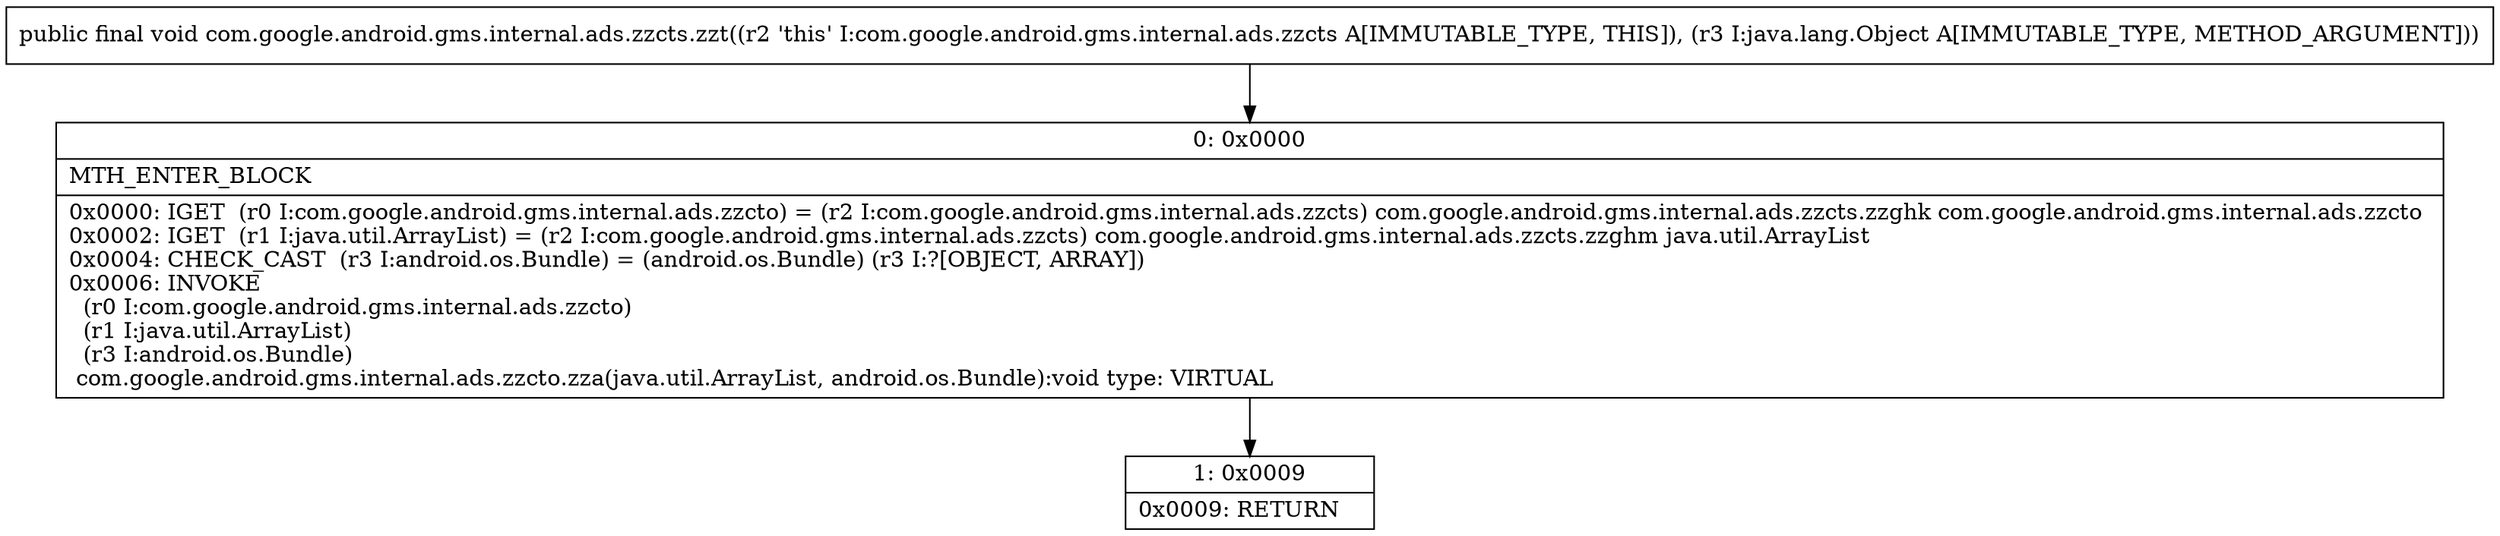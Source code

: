 digraph "CFG forcom.google.android.gms.internal.ads.zzcts.zzt(Ljava\/lang\/Object;)V" {
Node_0 [shape=record,label="{0\:\ 0x0000|MTH_ENTER_BLOCK\l|0x0000: IGET  (r0 I:com.google.android.gms.internal.ads.zzcto) = (r2 I:com.google.android.gms.internal.ads.zzcts) com.google.android.gms.internal.ads.zzcts.zzghk com.google.android.gms.internal.ads.zzcto \l0x0002: IGET  (r1 I:java.util.ArrayList) = (r2 I:com.google.android.gms.internal.ads.zzcts) com.google.android.gms.internal.ads.zzcts.zzghm java.util.ArrayList \l0x0004: CHECK_CAST  (r3 I:android.os.Bundle) = (android.os.Bundle) (r3 I:?[OBJECT, ARRAY]) \l0x0006: INVOKE  \l  (r0 I:com.google.android.gms.internal.ads.zzcto)\l  (r1 I:java.util.ArrayList)\l  (r3 I:android.os.Bundle)\l com.google.android.gms.internal.ads.zzcto.zza(java.util.ArrayList, android.os.Bundle):void type: VIRTUAL \l}"];
Node_1 [shape=record,label="{1\:\ 0x0009|0x0009: RETURN   \l}"];
MethodNode[shape=record,label="{public final void com.google.android.gms.internal.ads.zzcts.zzt((r2 'this' I:com.google.android.gms.internal.ads.zzcts A[IMMUTABLE_TYPE, THIS]), (r3 I:java.lang.Object A[IMMUTABLE_TYPE, METHOD_ARGUMENT])) }"];
MethodNode -> Node_0;
Node_0 -> Node_1;
}

